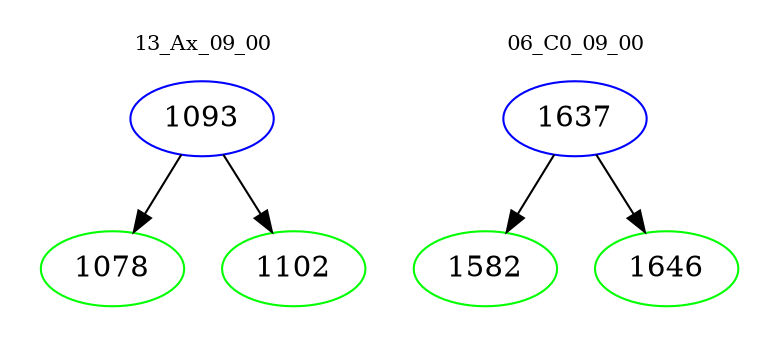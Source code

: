 digraph{
subgraph cluster_0 {
color = white
label = "13_Ax_09_00";
fontsize=10;
T0_1093 [label="1093", color="blue"]
T0_1093 -> T0_1078 [color="black"]
T0_1078 [label="1078", color="green"]
T0_1093 -> T0_1102 [color="black"]
T0_1102 [label="1102", color="green"]
}
subgraph cluster_1 {
color = white
label = "06_C0_09_00";
fontsize=10;
T1_1637 [label="1637", color="blue"]
T1_1637 -> T1_1582 [color="black"]
T1_1582 [label="1582", color="green"]
T1_1637 -> T1_1646 [color="black"]
T1_1646 [label="1646", color="green"]
}
}
